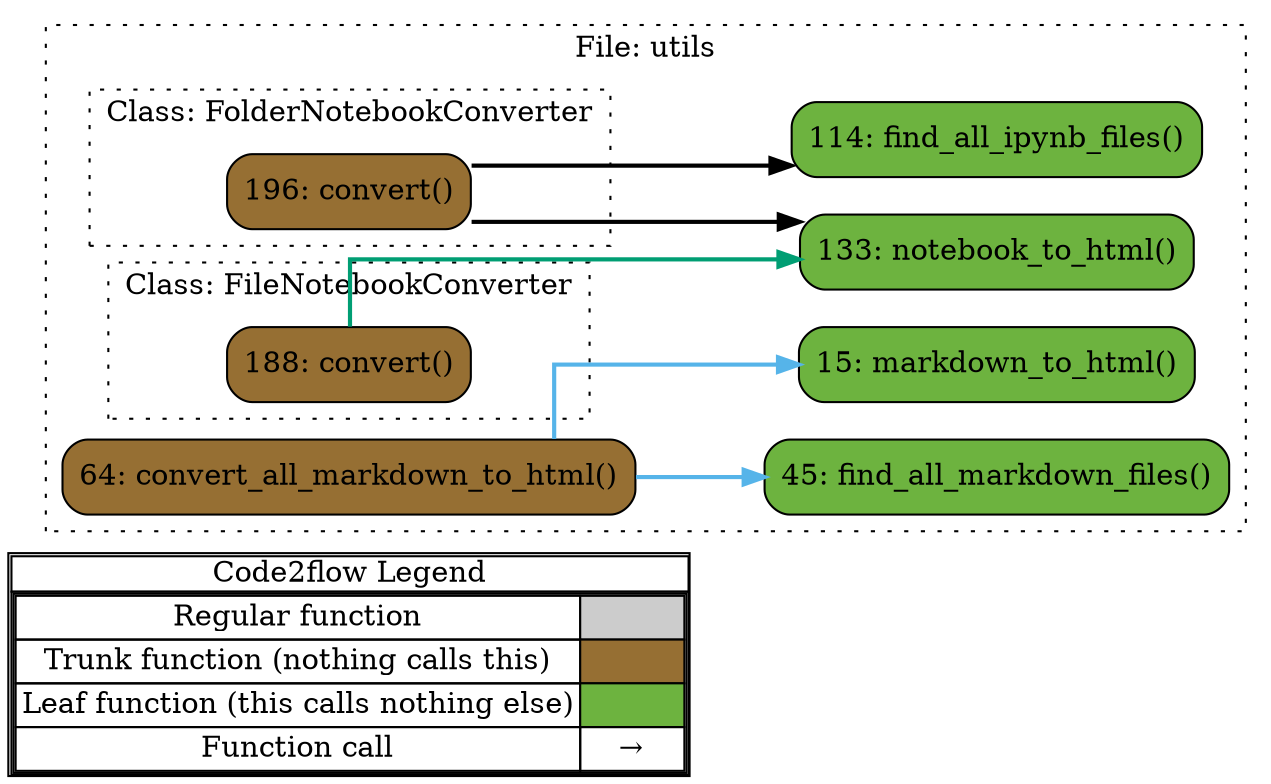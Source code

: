 digraph G {
concentrate=true;
splines="ortho";
rankdir="LR";
subgraph legend{
    rank = min;
    label = "legend";
    Legend [shape=none, margin=0, label = <
        <table cellspacing="0" cellpadding="0" border="1"><tr><td>Code2flow Legend</td></tr><tr><td>
        <table cellspacing="0">
        <tr><td>Regular function</td><td width="50px" bgcolor='#cccccc'></td></tr>
        <tr><td>Trunk function (nothing calls this)</td><td bgcolor='#966F33'></td></tr>
        <tr><td>Leaf function (this calls nothing else)</td><td bgcolor='#6db33f'></td></tr>
        <tr><td>Function call</td><td><font color='black'>&#8594;</font></td></tr>
        </table></td></tr></table>
        >];
}node_ca5a6f33 [label="188: convert()" name="utils::FileNotebookConverter.convert" shape="rect" style="rounded,filled" fillcolor="#966F33" ];
node_e5a9ce98 [label="196: convert()" name="utils::FolderNotebookConverter.convert" shape="rect" style="rounded,filled" fillcolor="#966F33" ];
node_fc4da502 [label="64: convert_all_markdown_to_html()" name="utils::convert_all_markdown_to_html" shape="rect" style="rounded,filled" fillcolor="#966F33" ];
node_ade91900 [label="114: find_all_ipynb_files()" name="utils::find_all_ipynb_files" shape="rect" style="rounded,filled" fillcolor="#6db33f" ];
node_6eb4fc5f [label="45: find_all_markdown_files()" name="utils::find_all_markdown_files" shape="rect" style="rounded,filled" fillcolor="#6db33f" ];
node_d1f6cf28 [label="15: markdown_to_html()" name="utils::markdown_to_html" shape="rect" style="rounded,filled" fillcolor="#6db33f" ];
node_17d70376 [label="133: notebook_to_html()" name="utils::notebook_to_html" shape="rect" style="rounded,filled" fillcolor="#6db33f" ];
node_ca5a6f33 -> node_17d70376 [color="#009E73" penwidth="2"];
node_e5a9ce98 -> node_ade91900 [color="#000000" penwidth="2"];
node_e5a9ce98 -> node_17d70376 [color="#000000" penwidth="2"];
node_fc4da502 -> node_6eb4fc5f [color="#56B4E9" penwidth="2"];
node_fc4da502 -> node_d1f6cf28 [color="#56B4E9" penwidth="2"];
subgraph cluster_ede41125 {
    node_d1f6cf28 node_6eb4fc5f node_fc4da502 node_ade91900 node_17d70376;
    label="File: utils";
    name="utils";
    style="filled";
    graph[style=dotted];
    subgraph cluster_4101b9a2 {
        node_ca5a6f33;
        label="Class: FileNotebookConverter";
        name="FileNotebookConverter";
        style="filled";
        graph[style=dotted];
    };
    subgraph cluster_7dd87528 {
        node_e5a9ce98;
        label="Class: FolderNotebookConverter";
        name="FolderNotebookConverter";
        style="filled";
        graph[style=dotted];
    };
};
}
